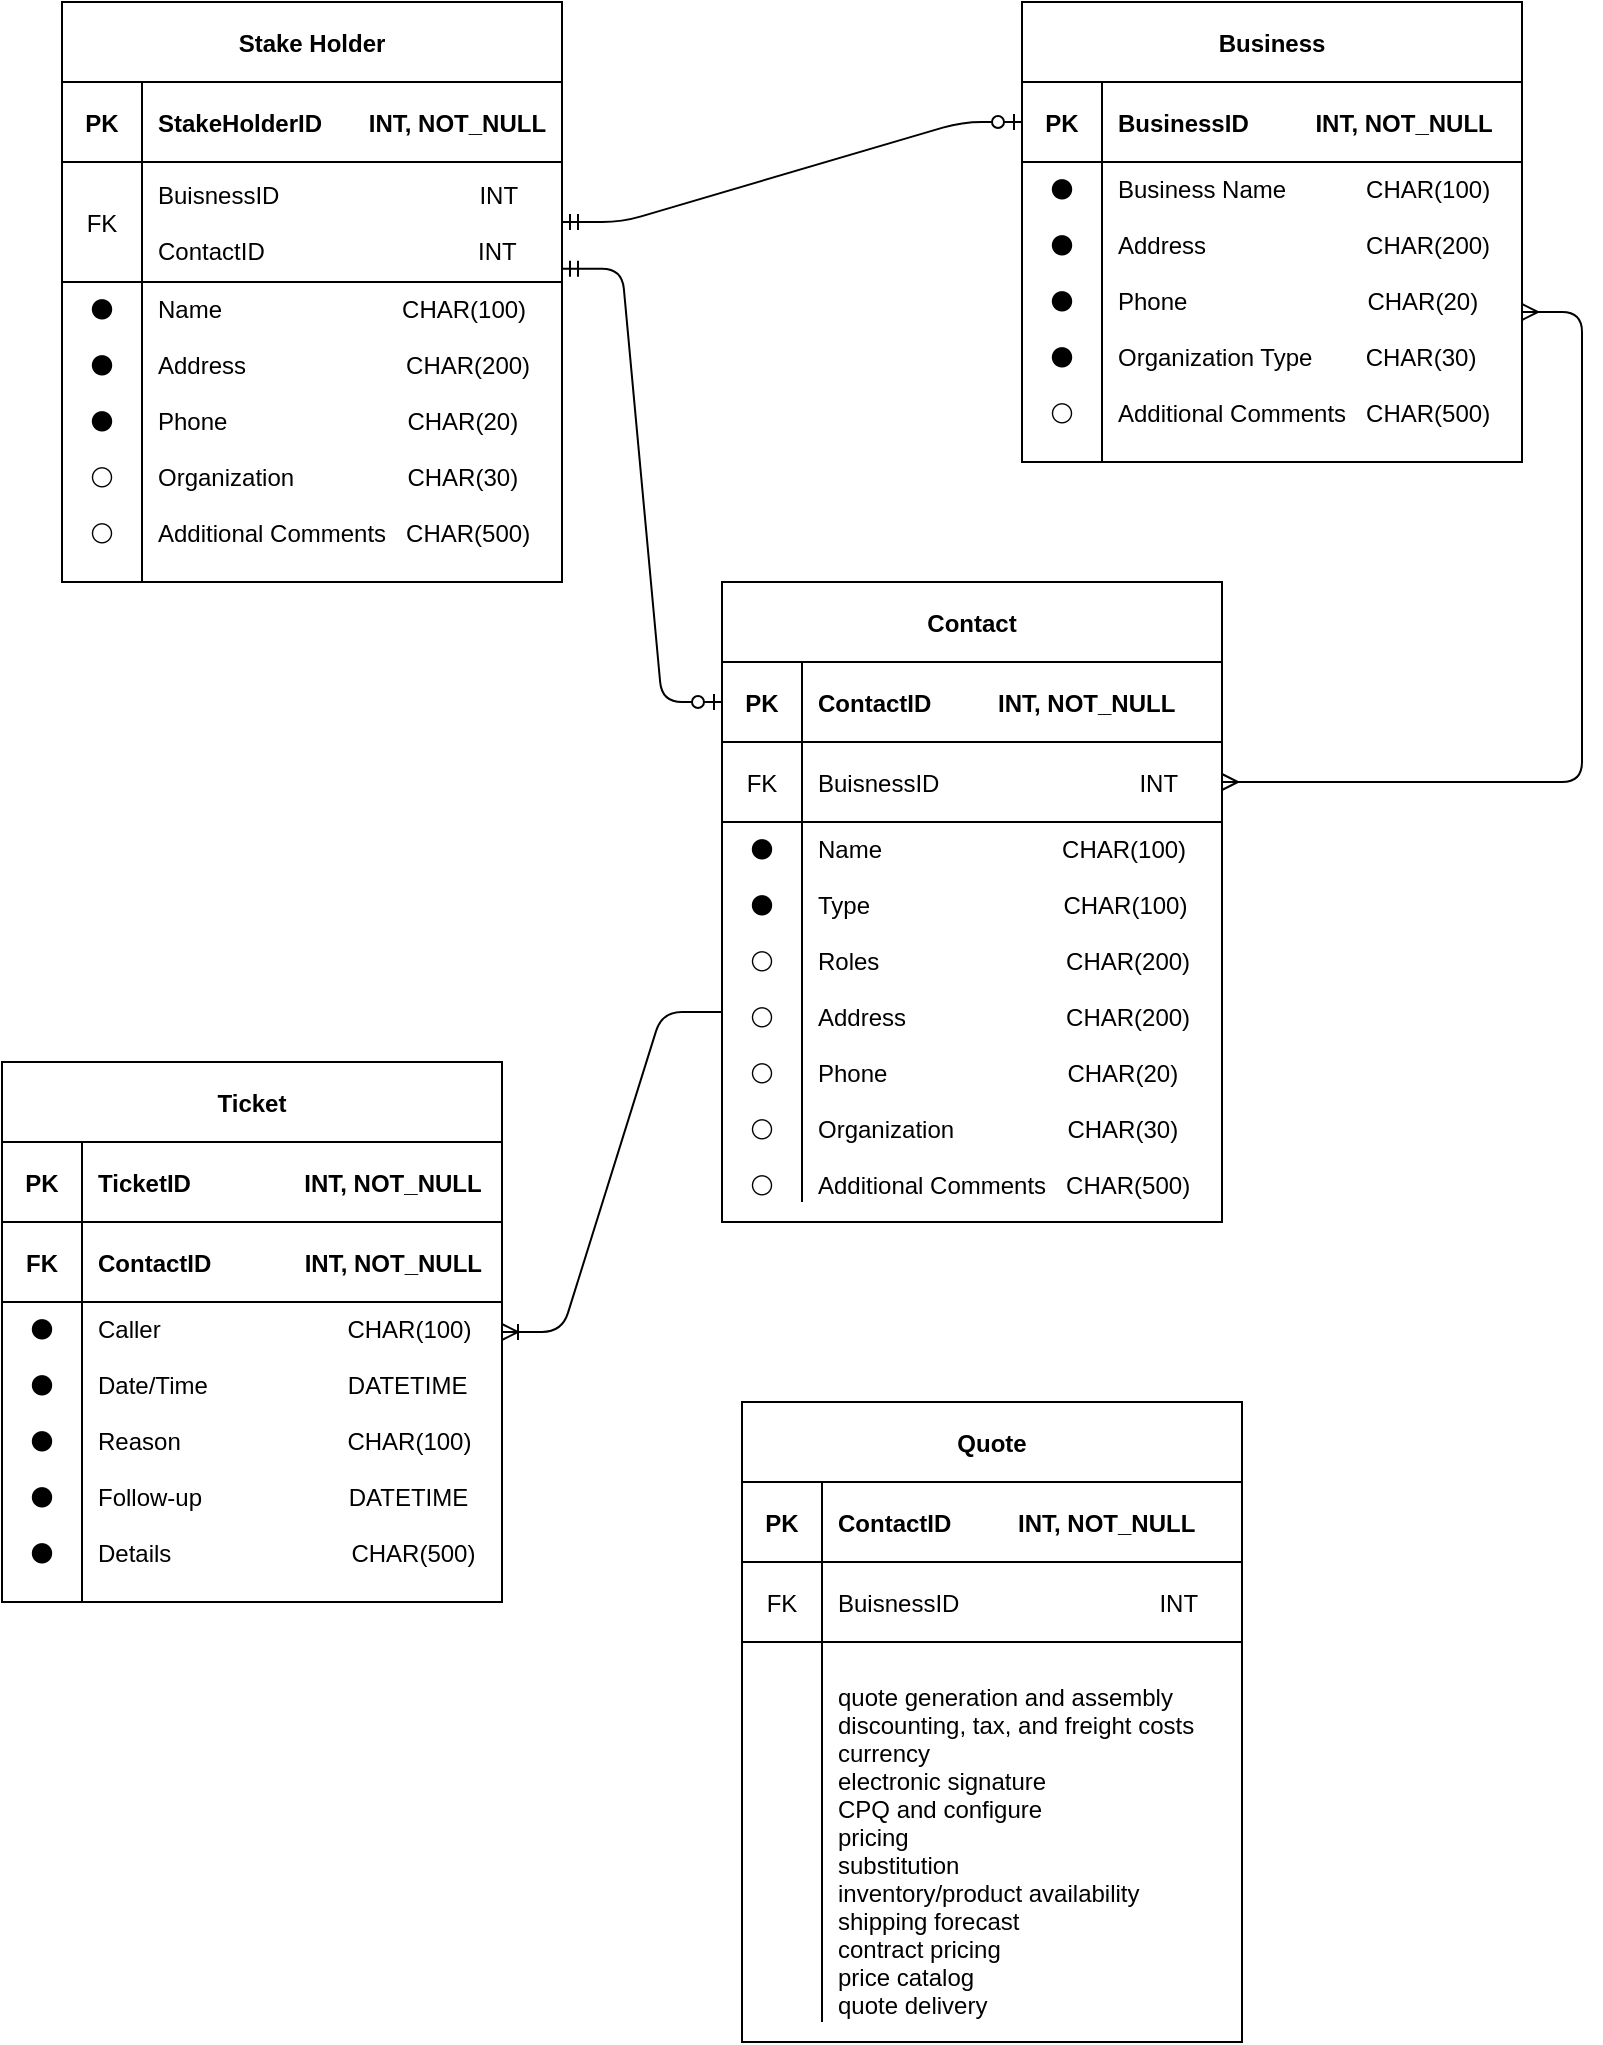 <mxfile version="14.1.1" type="device"><diagram id="R2lEEEUBdFMjLlhIrx00" name="Page-1"><mxGraphModel dx="1185" dy="635" grid="1" gridSize="10" guides="1" tooltips="1" connect="1" arrows="1" fold="1" page="1" pageScale="1" pageWidth="850" pageHeight="1100" math="0" shadow="0" extFonts="Permanent Marker^https://fonts.googleapis.com/css?family=Permanent+Marker"><root><mxCell id="0"/><mxCell id="1" parent="0"/><mxCell id="C-vyLk0tnHw3VtMMgP7b-23" value="Business" style="shape=table;startSize=40;container=1;collapsible=1;childLayout=tableLayout;fixedRows=1;rowLines=0;fontStyle=1;align=center;resizeLast=1;" parent="1" vertex="1"><mxGeometry x="550" y="40" width="250" height="230" as="geometry"/></mxCell><mxCell id="C-vyLk0tnHw3VtMMgP7b-24" value="" style="shape=partialRectangle;collapsible=0;dropTarget=0;pointerEvents=0;fillColor=none;points=[[0,0.5],[1,0.5]];portConstraint=eastwest;top=0;left=0;right=0;bottom=1;" parent="C-vyLk0tnHw3VtMMgP7b-23" vertex="1"><mxGeometry y="40" width="250" height="40" as="geometry"/></mxCell><mxCell id="C-vyLk0tnHw3VtMMgP7b-25" value="PK" style="shape=partialRectangle;overflow=hidden;connectable=0;fillColor=none;top=0;left=0;bottom=0;right=0;fontStyle=1;" parent="C-vyLk0tnHw3VtMMgP7b-24" vertex="1"><mxGeometry width="40" height="40" as="geometry"/></mxCell><mxCell id="C-vyLk0tnHw3VtMMgP7b-26" value="BusinessID          INT, NOT_NULL" style="shape=partialRectangle;overflow=hidden;connectable=0;fillColor=none;top=0;left=0;bottom=0;right=0;align=left;spacingLeft=6;fontStyle=1;" parent="C-vyLk0tnHw3VtMMgP7b-24" vertex="1"><mxGeometry x="40" width="210" height="40" as="geometry"/></mxCell><mxCell id="C-vyLk0tnHw3VtMMgP7b-27" value="" style="shape=partialRectangle;collapsible=0;dropTarget=0;pointerEvents=0;fillColor=none;points=[[0,0.5],[1,0.5]];portConstraint=eastwest;top=0;left=0;right=0;bottom=0;" parent="C-vyLk0tnHw3VtMMgP7b-23" vertex="1"><mxGeometry y="80" width="250" height="150" as="geometry"/></mxCell><mxCell id="C-vyLk0tnHw3VtMMgP7b-28" value="⚫&#10;&#10;⚫&#10;&#10;⚫&#10;&#10;⚫&#10;&#10;⚪" style="shape=partialRectangle;overflow=hidden;connectable=0;fillColor=none;top=0;left=0;bottom=0;right=0;verticalAlign=top;" parent="C-vyLk0tnHw3VtMMgP7b-27" vertex="1"><mxGeometry width="40" height="150" as="geometry"/></mxCell><mxCell id="C-vyLk0tnHw3VtMMgP7b-29" value="Business Name            CHAR(100)&#10;&#10;Address                        CHAR(200)&#10;&#10;Phone                           CHAR(20)&#10;&#10;Organization Type        CHAR(30)&#10;&#10;Additional Comments   CHAR(500)" style="shape=partialRectangle;overflow=hidden;connectable=0;fillColor=none;top=0;left=0;bottom=0;right=0;align=left;spacingLeft=6;horizontal=1;verticalAlign=top;" parent="C-vyLk0tnHw3VtMMgP7b-27" vertex="1"><mxGeometry x="40" width="210" height="150" as="geometry"/></mxCell><mxCell id="rw6sTRBf0u0uqyhrSjJF-17" value="Stake Holder" style="shape=table;startSize=40;container=1;collapsible=1;childLayout=tableLayout;fixedRows=1;rowLines=0;fontStyle=1;align=center;resizeLast=1;" vertex="1" parent="1"><mxGeometry x="70" y="40" width="250" height="290" as="geometry"/></mxCell><mxCell id="rw6sTRBf0u0uqyhrSjJF-18" value="" style="shape=partialRectangle;collapsible=0;dropTarget=0;pointerEvents=0;fillColor=none;points=[[0,0.5],[1,0.5]];portConstraint=eastwest;top=0;left=0;right=0;bottom=1;" vertex="1" parent="rw6sTRBf0u0uqyhrSjJF-17"><mxGeometry y="40" width="250" height="40" as="geometry"/></mxCell><mxCell id="rw6sTRBf0u0uqyhrSjJF-19" value="PK" style="shape=partialRectangle;overflow=hidden;connectable=0;fillColor=none;top=0;left=0;bottom=0;right=0;fontStyle=1;" vertex="1" parent="rw6sTRBf0u0uqyhrSjJF-18"><mxGeometry width="40" height="40" as="geometry"/></mxCell><mxCell id="rw6sTRBf0u0uqyhrSjJF-20" value="StakeHolderID       INT, NOT_NULL" style="shape=partialRectangle;overflow=hidden;connectable=0;fillColor=none;top=0;left=0;bottom=0;right=0;align=left;spacingLeft=6;fontStyle=1;" vertex="1" parent="rw6sTRBf0u0uqyhrSjJF-18"><mxGeometry x="40" width="210" height="40" as="geometry"/></mxCell><mxCell id="rw6sTRBf0u0uqyhrSjJF-32" value="" style="shape=partialRectangle;collapsible=0;dropTarget=0;pointerEvents=0;fillColor=none;points=[[0,0.5],[1,0.5]];portConstraint=eastwest;top=0;left=0;right=0;bottom=1;" vertex="1" parent="rw6sTRBf0u0uqyhrSjJF-17"><mxGeometry y="80" width="250" height="60" as="geometry"/></mxCell><mxCell id="rw6sTRBf0u0uqyhrSjJF-33" value="FK" style="shape=partialRectangle;overflow=hidden;connectable=0;fillColor=none;top=0;left=0;bottom=0;right=0;fontStyle=0;" vertex="1" parent="rw6sTRBf0u0uqyhrSjJF-32"><mxGeometry width="40" height="60" as="geometry"/></mxCell><mxCell id="rw6sTRBf0u0uqyhrSjJF-34" value="BuisnessID                              INT&#10;&#10;ContactID                                INT" style="shape=partialRectangle;overflow=hidden;connectable=0;fillColor=none;top=0;left=0;bottom=0;right=0;align=left;spacingLeft=6;fontStyle=0;" vertex="1" parent="rw6sTRBf0u0uqyhrSjJF-32"><mxGeometry x="40" width="210" height="60" as="geometry"/></mxCell><mxCell id="rw6sTRBf0u0uqyhrSjJF-21" value="" style="shape=partialRectangle;collapsible=0;dropTarget=0;pointerEvents=0;fillColor=none;points=[[0,0.5],[1,0.5]];portConstraint=eastwest;top=0;left=0;right=0;bottom=0;" vertex="1" parent="rw6sTRBf0u0uqyhrSjJF-17"><mxGeometry y="140" width="250" height="150" as="geometry"/></mxCell><mxCell id="rw6sTRBf0u0uqyhrSjJF-22" value="⚫&#10;&#10;⚫&#10;&#10;⚫&#10;&#10;⚪&#10;&#10;⚪" style="shape=partialRectangle;overflow=hidden;connectable=0;fillColor=none;top=0;left=0;bottom=0;right=0;verticalAlign=top;" vertex="1" parent="rw6sTRBf0u0uqyhrSjJF-21"><mxGeometry width="40" height="150" as="geometry"/></mxCell><mxCell id="rw6sTRBf0u0uqyhrSjJF-23" value="Name                           CHAR(100)&#10;&#10;Address                        CHAR(200)&#10;&#10;Phone                           CHAR(20)&#10;&#10;Organization                 CHAR(30)&#10;&#10;Additional Comments   CHAR(500)" style="shape=partialRectangle;overflow=hidden;connectable=0;fillColor=none;top=0;left=0;bottom=0;right=0;align=left;spacingLeft=6;horizontal=1;verticalAlign=top;" vertex="1" parent="rw6sTRBf0u0uqyhrSjJF-21"><mxGeometry x="40" width="210" height="150" as="geometry"/></mxCell><mxCell id="rw6sTRBf0u0uqyhrSjJF-24" value="Contact" style="shape=table;startSize=40;container=1;collapsible=1;childLayout=tableLayout;fixedRows=1;rowLines=0;fontStyle=1;align=center;resizeLast=1;" vertex="1" parent="1"><mxGeometry x="400" y="330" width="250" height="320" as="geometry"/></mxCell><mxCell id="rw6sTRBf0u0uqyhrSjJF-25" value="" style="shape=partialRectangle;collapsible=0;dropTarget=0;pointerEvents=0;fillColor=none;points=[[0,0.5],[1,0.5]];portConstraint=eastwest;top=0;left=0;right=0;bottom=1;" vertex="1" parent="rw6sTRBf0u0uqyhrSjJF-24"><mxGeometry y="40" width="250" height="40" as="geometry"/></mxCell><mxCell id="rw6sTRBf0u0uqyhrSjJF-26" value="PK" style="shape=partialRectangle;overflow=hidden;connectable=0;fillColor=none;top=0;left=0;bottom=0;right=0;fontStyle=1;" vertex="1" parent="rw6sTRBf0u0uqyhrSjJF-25"><mxGeometry width="40" height="40" as="geometry"/></mxCell><mxCell id="rw6sTRBf0u0uqyhrSjJF-27" value="ContactID          INT, NOT_NULL" style="shape=partialRectangle;overflow=hidden;connectable=0;fillColor=none;top=0;left=0;bottom=0;right=0;align=left;spacingLeft=6;fontStyle=1;" vertex="1" parent="rw6sTRBf0u0uqyhrSjJF-25"><mxGeometry x="40" width="210" height="40" as="geometry"/></mxCell><mxCell id="rw6sTRBf0u0uqyhrSjJF-61" value="" style="shape=partialRectangle;collapsible=0;dropTarget=0;pointerEvents=0;fillColor=none;points=[[0,0.5],[1,0.5]];portConstraint=eastwest;top=0;left=0;right=0;bottom=1;" vertex="1" parent="rw6sTRBf0u0uqyhrSjJF-24"><mxGeometry y="80" width="250" height="40" as="geometry"/></mxCell><mxCell id="rw6sTRBf0u0uqyhrSjJF-62" value="FK" style="shape=partialRectangle;overflow=hidden;connectable=0;fillColor=none;top=0;left=0;bottom=0;right=0;fontStyle=0;" vertex="1" parent="rw6sTRBf0u0uqyhrSjJF-61"><mxGeometry width="40" height="40" as="geometry"/></mxCell><mxCell id="rw6sTRBf0u0uqyhrSjJF-63" value="BuisnessID                              INT" style="shape=partialRectangle;overflow=hidden;connectable=0;fillColor=none;top=0;left=0;bottom=0;right=0;align=left;spacingLeft=6;fontStyle=0;" vertex="1" parent="rw6sTRBf0u0uqyhrSjJF-61"><mxGeometry x="40" width="210" height="40" as="geometry"/></mxCell><mxCell id="rw6sTRBf0u0uqyhrSjJF-28" value="" style="shape=partialRectangle;collapsible=0;dropTarget=0;pointerEvents=0;fillColor=none;points=[[0,0.5],[1,0.5]];portConstraint=eastwest;top=0;left=0;right=0;bottom=0;" vertex="1" parent="rw6sTRBf0u0uqyhrSjJF-24"><mxGeometry y="120" width="250" height="190" as="geometry"/></mxCell><mxCell id="rw6sTRBf0u0uqyhrSjJF-29" value="⚫&#10;&#10;⚫&#10;&#10;⚪&#10;&#10;⚪&#10;&#10;⚪&#10;&#10;⚪&#10;&#10;⚪" style="shape=partialRectangle;overflow=hidden;connectable=0;fillColor=none;top=0;left=0;bottom=0;right=0;verticalAlign=top;" vertex="1" parent="rw6sTRBf0u0uqyhrSjJF-28"><mxGeometry width="40" height="190" as="geometry"/></mxCell><mxCell id="rw6sTRBf0u0uqyhrSjJF-30" value="Name                           CHAR(100)&#10;&#10;Type                             CHAR(100)&#10;&#10;Roles                            CHAR(200)&#10;&#10;Address                        CHAR(200)&#10;&#10;Phone                           CHAR(20)&#10;&#10;Organization                 CHAR(30)&#10;&#10;Additional Comments   CHAR(500)" style="shape=partialRectangle;overflow=hidden;connectable=0;fillColor=none;top=0;left=0;bottom=0;right=0;align=left;spacingLeft=6;horizontal=1;verticalAlign=top;" vertex="1" parent="rw6sTRBf0u0uqyhrSjJF-28"><mxGeometry x="40" width="210" height="190" as="geometry"/></mxCell><mxCell id="rw6sTRBf0u0uqyhrSjJF-66" value="" style="edgeStyle=entityRelationEdgeStyle;fontSize=12;html=1;endArrow=ERmany;startArrow=ERmany;entryX=1;entryY=0.5;entryDx=0;entryDy=0;" edge="1" parent="1" source="C-vyLk0tnHw3VtMMgP7b-27" target="rw6sTRBf0u0uqyhrSjJF-61"><mxGeometry width="100" height="100" relative="1" as="geometry"><mxPoint x="390" y="580" as="sourcePoint"/><mxPoint x="530" y="520" as="targetPoint"/></mxGeometry></mxCell><mxCell id="rw6sTRBf0u0uqyhrSjJF-72" value="" style="edgeStyle=entityRelationEdgeStyle;fontSize=12;html=1;endArrow=ERzeroToOne;startArrow=ERmandOne;exitX=1;exitY=0.889;exitDx=0;exitDy=0;exitPerimeter=0;entryX=0;entryY=0.5;entryDx=0;entryDy=0;" edge="1" parent="1" source="rw6sTRBf0u0uqyhrSjJF-32" target="rw6sTRBf0u0uqyhrSjJF-25"><mxGeometry width="100" height="100" relative="1" as="geometry"><mxPoint x="390" y="220" as="sourcePoint"/><mxPoint x="490" y="120" as="targetPoint"/></mxGeometry></mxCell><mxCell id="rw6sTRBf0u0uqyhrSjJF-73" value="" style="edgeStyle=entityRelationEdgeStyle;fontSize=12;html=1;endArrow=ERzeroToOne;startArrow=ERmandOne;entryX=0;entryY=0.5;entryDx=0;entryDy=0;" edge="1" parent="1" source="rw6sTRBf0u0uqyhrSjJF-32" target="C-vyLk0tnHw3VtMMgP7b-24"><mxGeometry width="100" height="100" relative="1" as="geometry"><mxPoint x="350" y="137" as="sourcePoint"/><mxPoint x="460" y="380" as="targetPoint"/></mxGeometry></mxCell><mxCell id="rw6sTRBf0u0uqyhrSjJF-77" value="Ticket" style="shape=table;startSize=40;container=1;collapsible=1;childLayout=tableLayout;fixedRows=1;rowLines=0;fontStyle=1;align=center;resizeLast=1;" vertex="1" parent="1"><mxGeometry x="40" y="570" width="250" height="270" as="geometry"/></mxCell><mxCell id="rw6sTRBf0u0uqyhrSjJF-78" value="" style="shape=partialRectangle;collapsible=0;dropTarget=0;pointerEvents=0;fillColor=none;points=[[0,0.5],[1,0.5]];portConstraint=eastwest;top=0;left=0;right=0;bottom=1;" vertex="1" parent="rw6sTRBf0u0uqyhrSjJF-77"><mxGeometry y="40" width="250" height="40" as="geometry"/></mxCell><mxCell id="rw6sTRBf0u0uqyhrSjJF-79" value="PK" style="shape=partialRectangle;overflow=hidden;connectable=0;fillColor=none;top=0;left=0;bottom=0;right=0;fontStyle=1;" vertex="1" parent="rw6sTRBf0u0uqyhrSjJF-78"><mxGeometry width="40" height="40" as="geometry"/></mxCell><mxCell id="rw6sTRBf0u0uqyhrSjJF-80" value="TicketID                 INT, NOT_NULL" style="shape=partialRectangle;overflow=hidden;connectable=0;fillColor=none;top=0;left=0;bottom=0;right=0;align=left;spacingLeft=6;fontStyle=1;" vertex="1" parent="rw6sTRBf0u0uqyhrSjJF-78"><mxGeometry x="40" width="210" height="40" as="geometry"/></mxCell><mxCell id="rw6sTRBf0u0uqyhrSjJF-81" value="" style="shape=partialRectangle;collapsible=0;dropTarget=0;pointerEvents=0;fillColor=none;points=[[0,0.5],[1,0.5]];portConstraint=eastwest;top=0;left=0;right=0;bottom=1;" vertex="1" parent="rw6sTRBf0u0uqyhrSjJF-77"><mxGeometry y="80" width="250" height="40" as="geometry"/></mxCell><mxCell id="rw6sTRBf0u0uqyhrSjJF-82" value="FK" style="shape=partialRectangle;overflow=hidden;connectable=0;fillColor=none;top=0;left=0;bottom=0;right=0;fontStyle=1;" vertex="1" parent="rw6sTRBf0u0uqyhrSjJF-81"><mxGeometry width="40" height="40" as="geometry"/></mxCell><mxCell id="rw6sTRBf0u0uqyhrSjJF-83" value="ContactID              INT, NOT_NULL" style="shape=partialRectangle;overflow=hidden;connectable=0;fillColor=none;top=0;left=0;bottom=0;right=0;align=left;spacingLeft=6;fontStyle=1;" vertex="1" parent="rw6sTRBf0u0uqyhrSjJF-81"><mxGeometry x="40" width="210" height="40" as="geometry"/></mxCell><mxCell id="rw6sTRBf0u0uqyhrSjJF-84" value="" style="shape=partialRectangle;collapsible=0;dropTarget=0;pointerEvents=0;fillColor=none;points=[[0,0.5],[1,0.5]];portConstraint=eastwest;top=0;left=0;right=0;bottom=0;" vertex="1" parent="rw6sTRBf0u0uqyhrSjJF-77"><mxGeometry y="120" width="250" height="150" as="geometry"/></mxCell><mxCell id="rw6sTRBf0u0uqyhrSjJF-85" value="⚫&#10;&#10;⚫&#10;&#10;⚫&#10;&#10;⚫&#10;&#10;⚫&#10;" style="shape=partialRectangle;overflow=hidden;connectable=0;fillColor=none;top=0;left=0;bottom=0;right=0;verticalAlign=top;" vertex="1" parent="rw6sTRBf0u0uqyhrSjJF-84"><mxGeometry width="40" height="150" as="geometry"/></mxCell><mxCell id="rw6sTRBf0u0uqyhrSjJF-86" value="Caller                            CHAR(100)&#10;&#10;Date/Time                     DATETIME&#10;&#10;Reason                         CHAR(100)&#10;&#10;Follow-up                      DATETIME&#10;&#10;Details                           CHAR(500)" style="shape=partialRectangle;overflow=hidden;connectable=0;fillColor=none;top=0;left=0;bottom=0;right=0;align=left;spacingLeft=6;horizontal=1;verticalAlign=top;" vertex="1" parent="rw6sTRBf0u0uqyhrSjJF-84"><mxGeometry x="40" width="210" height="150" as="geometry"/></mxCell><mxCell id="rw6sTRBf0u0uqyhrSjJF-87" value="" style="edgeStyle=entityRelationEdgeStyle;fontSize=12;html=1;endArrow=ERoneToMany;" edge="1" parent="1" source="rw6sTRBf0u0uqyhrSjJF-28" target="rw6sTRBf0u0uqyhrSjJF-77"><mxGeometry width="100" height="100" relative="1" as="geometry"><mxPoint x="520" y="710" as="sourcePoint"/><mxPoint x="620" y="610" as="targetPoint"/></mxGeometry></mxCell><mxCell id="rw6sTRBf0u0uqyhrSjJF-88" value="Quote" style="shape=table;startSize=40;container=1;collapsible=1;childLayout=tableLayout;fixedRows=1;rowLines=0;fontStyle=1;align=center;resizeLast=1;" vertex="1" parent="1"><mxGeometry x="410" y="740" width="250" height="320" as="geometry"/></mxCell><mxCell id="rw6sTRBf0u0uqyhrSjJF-89" value="" style="shape=partialRectangle;collapsible=0;dropTarget=0;pointerEvents=0;fillColor=none;points=[[0,0.5],[1,0.5]];portConstraint=eastwest;top=0;left=0;right=0;bottom=1;" vertex="1" parent="rw6sTRBf0u0uqyhrSjJF-88"><mxGeometry y="40" width="250" height="40" as="geometry"/></mxCell><mxCell id="rw6sTRBf0u0uqyhrSjJF-90" value="PK" style="shape=partialRectangle;overflow=hidden;connectable=0;fillColor=none;top=0;left=0;bottom=0;right=0;fontStyle=1;" vertex="1" parent="rw6sTRBf0u0uqyhrSjJF-89"><mxGeometry width="40" height="40" as="geometry"/></mxCell><mxCell id="rw6sTRBf0u0uqyhrSjJF-91" value="ContactID          INT, NOT_NULL" style="shape=partialRectangle;overflow=hidden;connectable=0;fillColor=none;top=0;left=0;bottom=0;right=0;align=left;spacingLeft=6;fontStyle=1;" vertex="1" parent="rw6sTRBf0u0uqyhrSjJF-89"><mxGeometry x="40" width="210" height="40" as="geometry"/></mxCell><mxCell id="rw6sTRBf0u0uqyhrSjJF-92" value="" style="shape=partialRectangle;collapsible=0;dropTarget=0;pointerEvents=0;fillColor=none;points=[[0,0.5],[1,0.5]];portConstraint=eastwest;top=0;left=0;right=0;bottom=1;" vertex="1" parent="rw6sTRBf0u0uqyhrSjJF-88"><mxGeometry y="80" width="250" height="40" as="geometry"/></mxCell><mxCell id="rw6sTRBf0u0uqyhrSjJF-93" value="FK" style="shape=partialRectangle;overflow=hidden;connectable=0;fillColor=none;top=0;left=0;bottom=0;right=0;fontStyle=0;" vertex="1" parent="rw6sTRBf0u0uqyhrSjJF-92"><mxGeometry width="40" height="40" as="geometry"/></mxCell><mxCell id="rw6sTRBf0u0uqyhrSjJF-94" value="BuisnessID                              INT" style="shape=partialRectangle;overflow=hidden;connectable=0;fillColor=none;top=0;left=0;bottom=0;right=0;align=left;spacingLeft=6;fontStyle=0;" vertex="1" parent="rw6sTRBf0u0uqyhrSjJF-92"><mxGeometry x="40" width="210" height="40" as="geometry"/></mxCell><mxCell id="rw6sTRBf0u0uqyhrSjJF-95" value="" style="shape=partialRectangle;collapsible=0;dropTarget=0;pointerEvents=0;fillColor=none;points=[[0,0.5],[1,0.5]];portConstraint=eastwest;top=0;left=0;right=0;bottom=0;" vertex="1" parent="rw6sTRBf0u0uqyhrSjJF-88"><mxGeometry y="120" width="250" height="190" as="geometry"/></mxCell><mxCell id="rw6sTRBf0u0uqyhrSjJF-96" value="" style="shape=partialRectangle;overflow=hidden;connectable=0;fillColor=none;top=0;left=0;bottom=0;right=0;verticalAlign=top;" vertex="1" parent="rw6sTRBf0u0uqyhrSjJF-95"><mxGeometry width="40" height="190" as="geometry"/></mxCell><mxCell id="rw6sTRBf0u0uqyhrSjJF-97" value="&#10; quote generation and assembly&#10; discounting, tax, and freight costs&#10; currency&#10; electronic signature&#10; CPQ and configure&#10;     pricing&#10; substitution&#10; inventory/product availability&#10; shipping forecast&#10; contract pricing&#10; price catalog&#10; quote delivery&#10;" style="shape=partialRectangle;overflow=hidden;connectable=0;fillColor=none;top=0;left=0;bottom=0;right=0;align=left;spacingLeft=6;horizontal=1;verticalAlign=top;" vertex="1" parent="rw6sTRBf0u0uqyhrSjJF-95"><mxGeometry x="40" width="210" height="190" as="geometry"/></mxCell></root></mxGraphModel></diagram></mxfile>